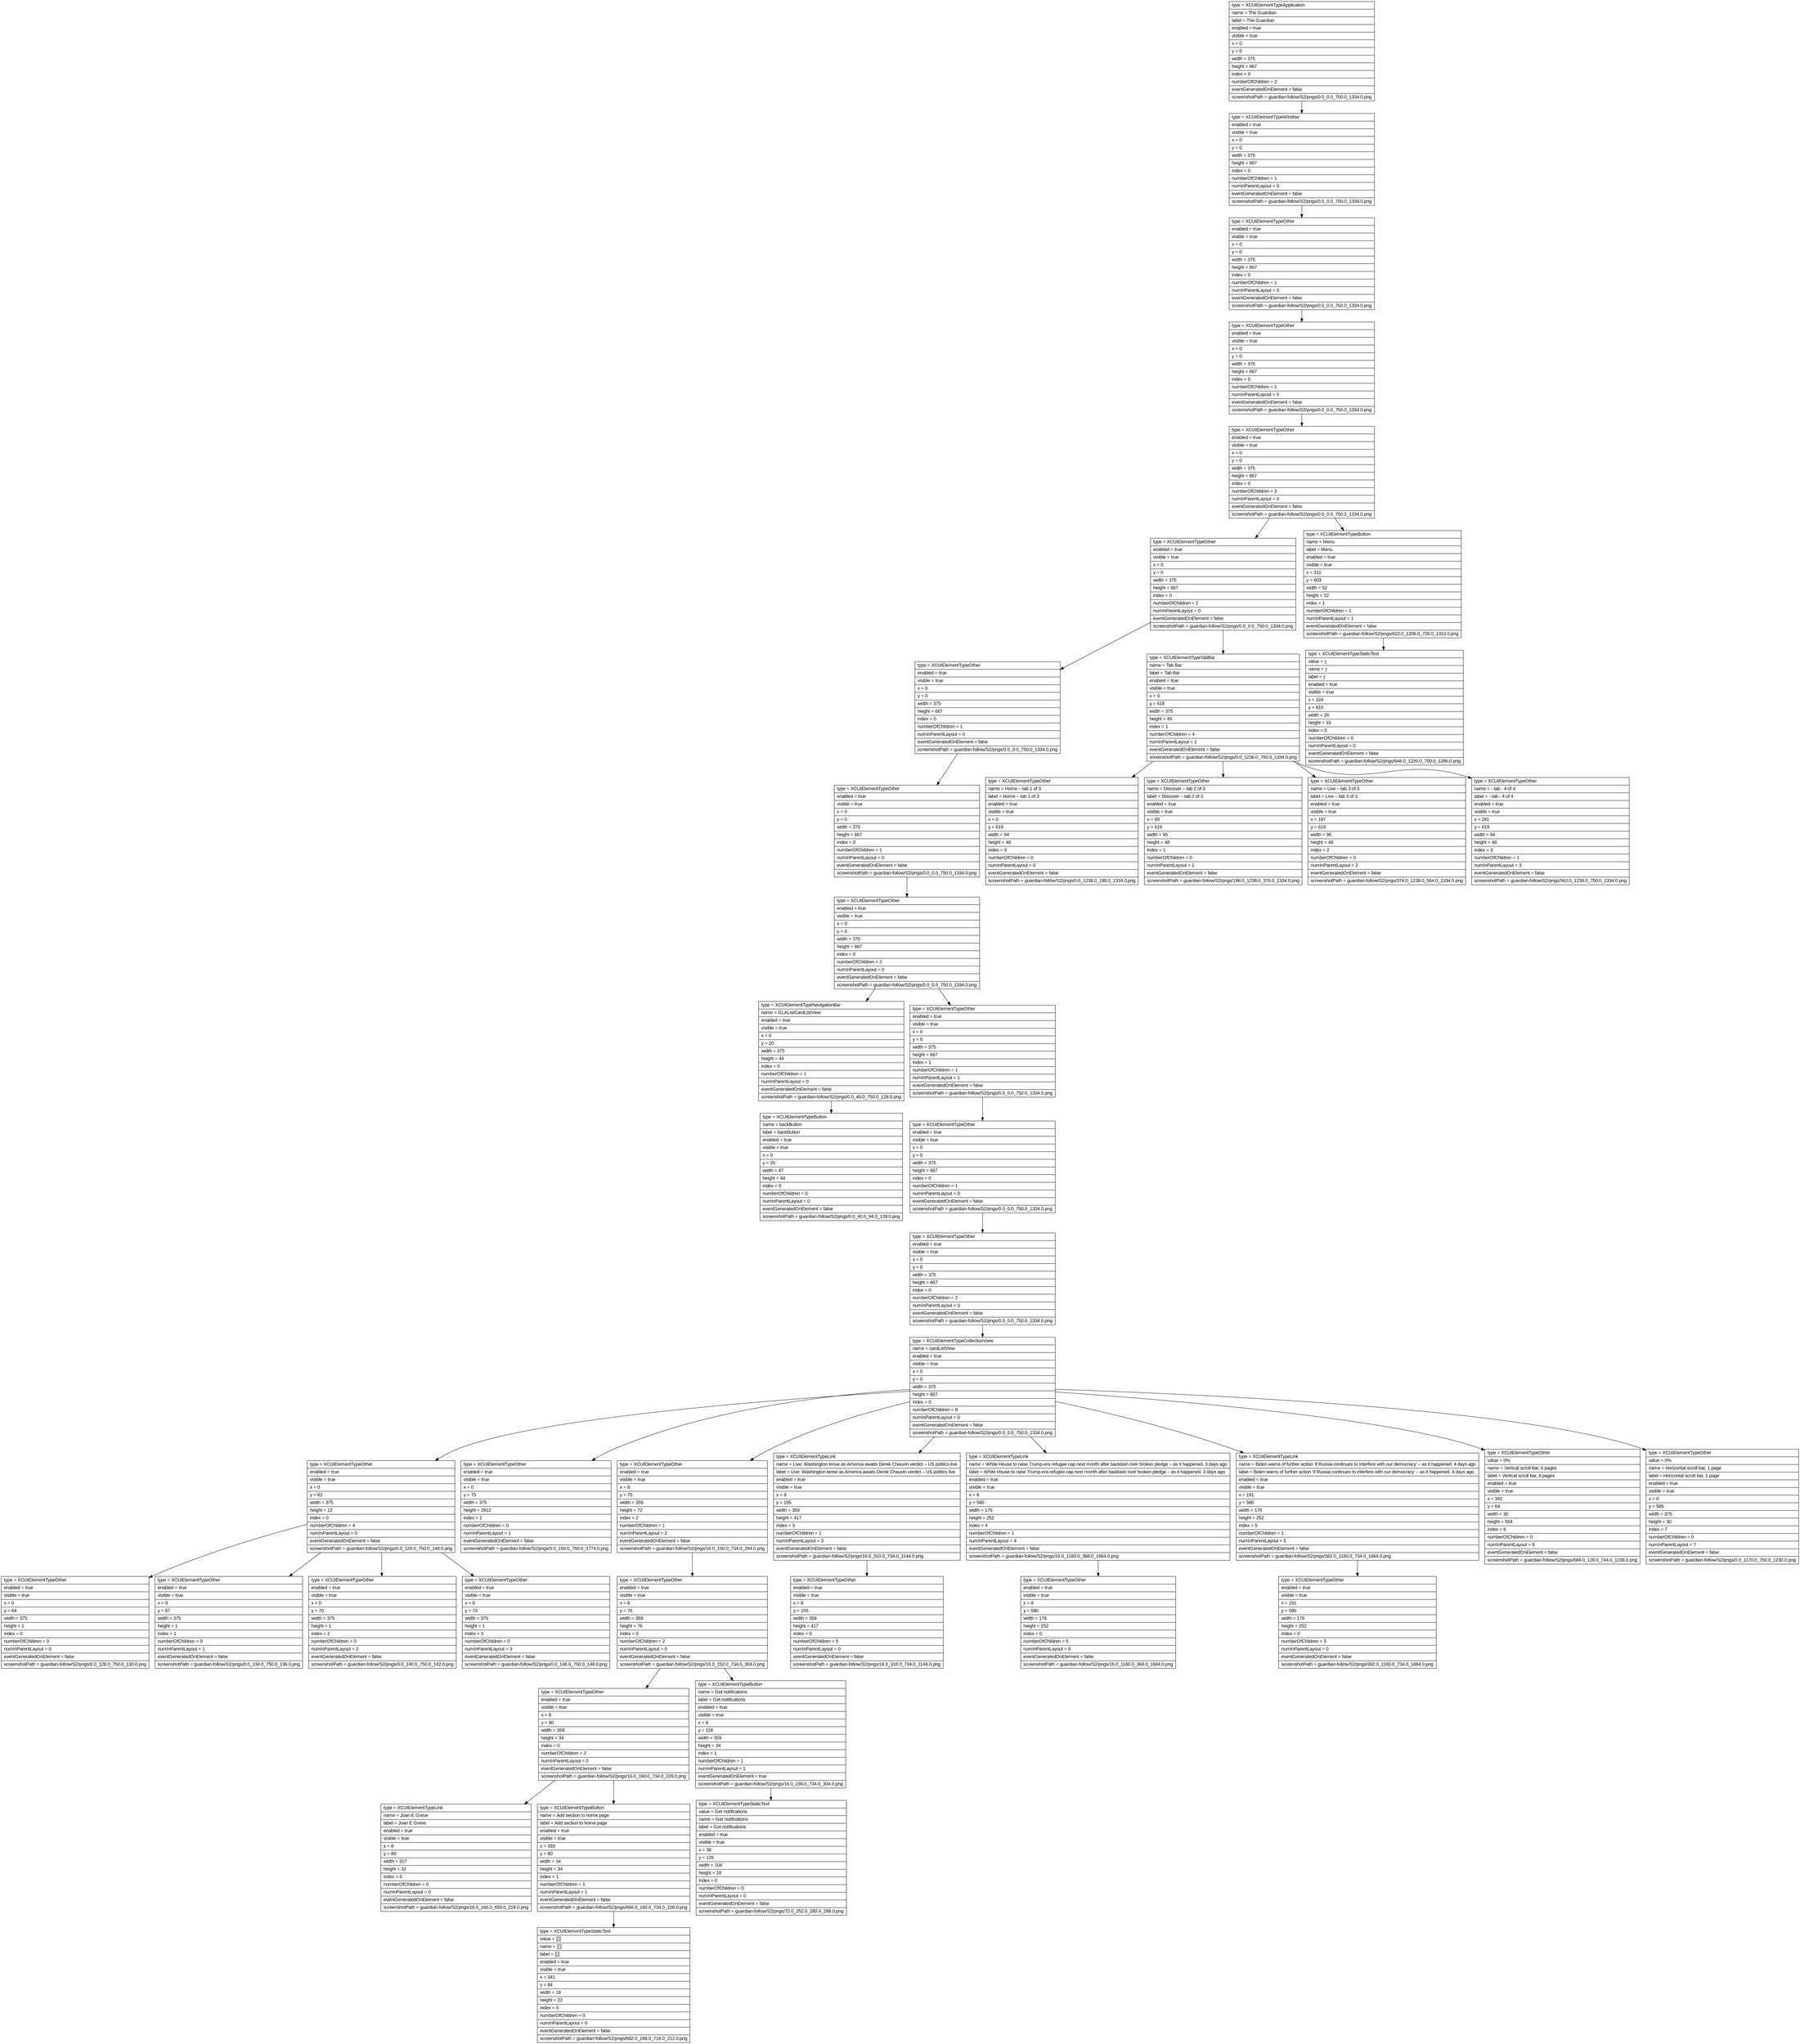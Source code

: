 digraph Layout {

	node [shape=record fontname=Arial];

	0	[label="{type = XCUIElementTypeApplication\l|name = The Guardian\l|label = The Guardian\l|enabled = true\l|visible = true\l|x = 0\l|y = 0\l|width = 375\l|height = 667\l|index = 0\l|numberOfChildren = 2\l|eventGeneratedOnElement = false \l|screenshotPath = guardian-follow/S2/pngs/0.0_0.0_750.0_1334.0.png\l}"]
	1	[label="{type = XCUIElementTypeWindow\l|enabled = true\l|visible = true\l|x = 0\l|y = 0\l|width = 375\l|height = 667\l|index = 0\l|numberOfChildren = 1\l|numInParentLayout = 0\l|eventGeneratedOnElement = false \l|screenshotPath = guardian-follow/S2/pngs/0.0_0.0_750.0_1334.0.png\l}"]
	2	[label="{type = XCUIElementTypeOther\l|enabled = true\l|visible = true\l|x = 0\l|y = 0\l|width = 375\l|height = 667\l|index = 0\l|numberOfChildren = 1\l|numInParentLayout = 0\l|eventGeneratedOnElement = false \l|screenshotPath = guardian-follow/S2/pngs/0.0_0.0_750.0_1334.0.png\l}"]
	3	[label="{type = XCUIElementTypeOther\l|enabled = true\l|visible = true\l|x = 0\l|y = 0\l|width = 375\l|height = 667\l|index = 0\l|numberOfChildren = 1\l|numInParentLayout = 0\l|eventGeneratedOnElement = false \l|screenshotPath = guardian-follow/S2/pngs/0.0_0.0_750.0_1334.0.png\l}"]
	4	[label="{type = XCUIElementTypeOther\l|enabled = true\l|visible = true\l|x = 0\l|y = 0\l|width = 375\l|height = 667\l|index = 0\l|numberOfChildren = 2\l|numInParentLayout = 0\l|eventGeneratedOnElement = false \l|screenshotPath = guardian-follow/S2/pngs/0.0_0.0_750.0_1334.0.png\l}"]
	5	[label="{type = XCUIElementTypeOther\l|enabled = true\l|visible = true\l|x = 0\l|y = 0\l|width = 375\l|height = 667\l|index = 0\l|numberOfChildren = 2\l|numInParentLayout = 0\l|eventGeneratedOnElement = false \l|screenshotPath = guardian-follow/S2/pngs/0.0_0.0_750.0_1334.0.png\l}"]
	6	[label="{type = XCUIElementTypeButton\l|name = Menu\l|label = Menu\l|enabled = true\l|visible = true\l|x = 311\l|y = 603\l|width = 52\l|height = 52\l|index = 1\l|numberOfChildren = 1\l|numInParentLayout = 1\l|eventGeneratedOnElement = false \l|screenshotPath = guardian-follow/S2/pngs/622.0_1206.0_726.0_1310.0.png\l}"]
	7	[label="{type = XCUIElementTypeOther\l|enabled = true\l|visible = true\l|x = 0\l|y = 0\l|width = 375\l|height = 667\l|index = 0\l|numberOfChildren = 1\l|numInParentLayout = 0\l|eventGeneratedOnElement = false \l|screenshotPath = guardian-follow/S2/pngs/0.0_0.0_750.0_1334.0.png\l}"]
	8	[label="{type = XCUIElementTypeTabBar\l|name = Tab Bar\l|label = Tab Bar\l|enabled = true\l|visible = true\l|x = 0\l|y = 618\l|width = 375\l|height = 49\l|index = 1\l|numberOfChildren = 4\l|numInParentLayout = 1\l|eventGeneratedOnElement = false \l|screenshotPath = guardian-follow/S2/pngs/0.0_1236.0_750.0_1334.0.png\l}"]
	9	[label="{type = XCUIElementTypeStaticText\l|value = \l|name = \l|label = \l|enabled = true\l|visible = true\l|x = 324\l|y = 610\l|width = 26\l|height = 33\l|index = 0\l|numberOfChildren = 0\l|numInParentLayout = 0\l|eventGeneratedOnElement = false \l|screenshotPath = guardian-follow/S2/pngs/648.0_1220.0_700.0_1286.0.png\l}"]
	10	[label="{type = XCUIElementTypeOther\l|enabled = true\l|visible = true\l|x = 0\l|y = 0\l|width = 375\l|height = 667\l|index = 0\l|numberOfChildren = 1\l|numInParentLayout = 0\l|eventGeneratedOnElement = false \l|screenshotPath = guardian-follow/S2/pngs/0.0_0.0_750.0_1334.0.png\l}"]
	11	[label="{type = XCUIElementTypeOther\l|name = Home – tab 1 of 3\l|label = Home – tab 1 of 3\l|enabled = true\l|visible = true\l|x = 0\l|y = 619\l|width = 94\l|height = 48\l|index = 0\l|numberOfChildren = 0\l|numInParentLayout = 0\l|eventGeneratedOnElement = false \l|screenshotPath = guardian-follow/S2/pngs/0.0_1238.0_188.0_1334.0.png\l}"]
	12	[label="{type = XCUIElementTypeOther\l|name = Discover – tab 2 of 3\l|label = Discover – tab 2 of 3\l|enabled = true\l|visible = true\l|x = 93\l|y = 619\l|width = 95\l|height = 48\l|index = 1\l|numberOfChildren = 0\l|numInParentLayout = 1\l|eventGeneratedOnElement = false \l|screenshotPath = guardian-follow/S2/pngs/186.0_1238.0_376.0_1334.0.png\l}"]
	13	[label="{type = XCUIElementTypeOther\l|name = Live – tab 3 of 3\l|label = Live – tab 3 of 3\l|enabled = true\l|visible = true\l|x = 187\l|y = 619\l|width = 95\l|height = 48\l|index = 2\l|numberOfChildren = 0\l|numInParentLayout = 2\l|eventGeneratedOnElement = false \l|screenshotPath = guardian-follow/S2/pngs/374.0_1238.0_564.0_1334.0.png\l}"]
	14	[label="{type = XCUIElementTypeOther\l|name =  - tab - 4 of 4\l|label =  - tab - 4 of 4\l|enabled = true\l|visible = true\l|x = 281\l|y = 619\l|width = 94\l|height = 48\l|index = 3\l|numberOfChildren = 1\l|numInParentLayout = 3\l|eventGeneratedOnElement = false \l|screenshotPath = guardian-follow/S2/pngs/562.0_1238.0_750.0_1334.0.png\l}"]
	15	[label="{type = XCUIElementTypeOther\l|enabled = true\l|visible = true\l|x = 0\l|y = 0\l|width = 375\l|height = 667\l|index = 0\l|numberOfChildren = 2\l|numInParentLayout = 0\l|eventGeneratedOnElement = false \l|screenshotPath = guardian-follow/S2/pngs/0.0_0.0_750.0_1334.0.png\l}"]
	16	[label="{type = XCUIElementTypeNavigationBar\l|name = GLAListCardListView\l|enabled = true\l|visible = true\l|x = 0\l|y = 20\l|width = 375\l|height = 44\l|index = 0\l|numberOfChildren = 1\l|numInParentLayout = 0\l|eventGeneratedOnElement = false \l|screenshotPath = guardian-follow/S2/pngs/0.0_40.0_750.0_128.0.png\l}"]
	17	[label="{type = XCUIElementTypeOther\l|enabled = true\l|visible = true\l|x = 0\l|y = 0\l|width = 375\l|height = 667\l|index = 1\l|numberOfChildren = 1\l|numInParentLayout = 1\l|eventGeneratedOnElement = false \l|screenshotPath = guardian-follow/S2/pngs/0.0_0.0_750.0_1334.0.png\l}"]
	18	[label="{type = XCUIElementTypeButton\l|name = backButton\l|label = backButton\l|enabled = true\l|visible = true\l|x = 0\l|y = 20\l|width = 47\l|height = 44\l|index = 0\l|numberOfChildren = 0\l|numInParentLayout = 0\l|eventGeneratedOnElement = false \l|screenshotPath = guardian-follow/S2/pngs/0.0_40.0_94.0_128.0.png\l}"]
	19	[label="{type = XCUIElementTypeOther\l|enabled = true\l|visible = true\l|x = 0\l|y = 0\l|width = 375\l|height = 667\l|index = 0\l|numberOfChildren = 1\l|numInParentLayout = 0\l|eventGeneratedOnElement = false \l|screenshotPath = guardian-follow/S2/pngs/0.0_0.0_750.0_1334.0.png\l}"]
	20	[label="{type = XCUIElementTypeOther\l|enabled = true\l|visible = true\l|x = 0\l|y = 0\l|width = 375\l|height = 667\l|index = 0\l|numberOfChildren = 2\l|numInParentLayout = 0\l|eventGeneratedOnElement = false \l|screenshotPath = guardian-follow/S2/pngs/0.0_0.0_750.0_1334.0.png\l}"]
	21	[label="{type = XCUIElementTypeCollectionView\l|name = cardListView\l|enabled = true\l|visible = true\l|x = 0\l|y = 0\l|width = 375\l|height = 667\l|index = 0\l|numberOfChildren = 8\l|numInParentLayout = 0\l|eventGeneratedOnElement = false \l|screenshotPath = guardian-follow/S2/pngs/0.0_0.0_750.0_1334.0.png\l}"]
	22	[label="{type = XCUIElementTypeOther\l|enabled = true\l|visible = true\l|x = 0\l|y = 62\l|width = 375\l|height = 12\l|index = 0\l|numberOfChildren = 4\l|numInParentLayout = 0\l|eventGeneratedOnElement = false \l|screenshotPath = guardian-follow/S2/pngs/0.0_124.0_750.0_148.0.png\l}"]
	23	[label="{type = XCUIElementTypeOther\l|enabled = true\l|visible = true\l|x = 0\l|y = 75\l|width = 375\l|height = 2812\l|index = 1\l|numberOfChildren = 0\l|numInParentLayout = 1\l|eventGeneratedOnElement = false \l|screenshotPath = guardian-follow/S2/pngs/0.0_150.0_750.0_5774.0.png\l}"]
	24	[label="{type = XCUIElementTypeOther\l|enabled = true\l|visible = true\l|x = 8\l|y = 75\l|width = 359\l|height = 72\l|index = 2\l|numberOfChildren = 1\l|numInParentLayout = 2\l|eventGeneratedOnElement = false \l|screenshotPath = guardian-follow/S2/pngs/16.0_150.0_734.0_294.0.png\l}"]
	25	[label="{type = XCUIElementTypeLink\l|name = Live: Washington tense as America awaits Derek Chauvin verdict – US politics live\l|label = Live: Washington tense as America awaits Derek Chauvin verdict – US politics live\l|enabled = true\l|visible = true\l|x = 8\l|y = 155\l|width = 359\l|height = 417\l|index = 3\l|numberOfChildren = 1\l|numInParentLayout = 3\l|eventGeneratedOnElement = false \l|screenshotPath = guardian-follow/S2/pngs/16.0_310.0_734.0_1144.0.png\l}"]
	26	[label="{type = XCUIElementTypeLink\l|name = White House to raise Trump-era refugee cap next month after backlash over broken pledge – as it happened. 3 days ago\l|label = White House to raise Trump-era refugee cap next month after backlash over broken pledge – as it happened. 3 days ago\l|enabled = true\l|visible = true\l|x = 8\l|y = 580\l|width = 176\l|height = 252\l|index = 4\l|numberOfChildren = 1\l|numInParentLayout = 4\l|eventGeneratedOnElement = false \l|screenshotPath = guardian-follow/S2/pngs/16.0_1160.0_368.0_1664.0.png\l}"]
	27	[label="{type = XCUIElementTypeLink\l|name = Biden warns of further action ‘if Russia continues to interfere with our democracy’ – as it happened. 4 days ago\l|label = Biden warns of further action ‘if Russia continues to interfere with our democracy’ – as it happened. 4 days ago\l|enabled = true\l|visible = true\l|x = 191\l|y = 580\l|width = 176\l|height = 252\l|index = 5\l|numberOfChildren = 1\l|numInParentLayout = 5\l|eventGeneratedOnElement = false \l|screenshotPath = guardian-follow/S2/pngs/382.0_1160.0_734.0_1664.0.png\l}"]
	28	[label="{type = XCUIElementTypeOther\l|value = 0%\l|name = Vertical scroll bar, 6 pages\l|label = Vertical scroll bar, 6 pages\l|enabled = true\l|visible = true\l|x = 342\l|y = 64\l|width = 30\l|height = 554\l|index = 6\l|numberOfChildren = 0\l|numInParentLayout = 6\l|eventGeneratedOnElement = false \l|screenshotPath = guardian-follow/S2/pngs/684.0_128.0_744.0_1236.0.png\l}"]
	29	[label="{type = XCUIElementTypeOther\l|value = 0%\l|name = Horizontal scroll bar, 1 page\l|label = Horizontal scroll bar, 1 page\l|enabled = true\l|visible = true\l|x = 0\l|y = 585\l|width = 375\l|height = 30\l|index = 7\l|numberOfChildren = 0\l|numInParentLayout = 7\l|eventGeneratedOnElement = false \l|screenshotPath = guardian-follow/S2/pngs/0.0_1170.0_750.0_1230.0.png\l}"]
	30	[label="{type = XCUIElementTypeOther\l|enabled = true\l|visible = true\l|x = 0\l|y = 64\l|width = 375\l|height = 1\l|index = 0\l|numberOfChildren = 0\l|numInParentLayout = 0\l|eventGeneratedOnElement = false \l|screenshotPath = guardian-follow/S2/pngs/0.0_128.0_750.0_130.0.png\l}"]
	31	[label="{type = XCUIElementTypeOther\l|enabled = true\l|visible = true\l|x = 0\l|y = 67\l|width = 375\l|height = 1\l|index = 1\l|numberOfChildren = 0\l|numInParentLayout = 1\l|eventGeneratedOnElement = false \l|screenshotPath = guardian-follow/S2/pngs/0.0_134.0_750.0_136.0.png\l}"]
	32	[label="{type = XCUIElementTypeOther\l|enabled = true\l|visible = true\l|x = 0\l|y = 70\l|width = 375\l|height = 1\l|index = 2\l|numberOfChildren = 0\l|numInParentLayout = 2\l|eventGeneratedOnElement = false \l|screenshotPath = guardian-follow/S2/pngs/0.0_140.0_750.0_142.0.png\l}"]
	33	[label="{type = XCUIElementTypeOther\l|enabled = true\l|visible = true\l|x = 0\l|y = 73\l|width = 375\l|height = 1\l|index = 3\l|numberOfChildren = 0\l|numInParentLayout = 3\l|eventGeneratedOnElement = false \l|screenshotPath = guardian-follow/S2/pngs/0.0_146.0_750.0_148.0.png\l}"]
	34	[label="{type = XCUIElementTypeOther\l|enabled = true\l|visible = true\l|x = 8\l|y = 76\l|width = 359\l|height = 76\l|index = 0\l|numberOfChildren = 2\l|numInParentLayout = 0\l|eventGeneratedOnElement = false \l|screenshotPath = guardian-follow/S2/pngs/16.0_152.0_734.0_304.0.png\l}"]
	35	[label="{type = XCUIElementTypeOther\l|enabled = true\l|visible = true\l|x = 8\l|y = 155\l|width = 359\l|height = 417\l|index = 0\l|numberOfChildren = 5\l|numInParentLayout = 0\l|eventGeneratedOnElement = false \l|screenshotPath = guardian-follow/S2/pngs/16.0_310.0_734.0_1144.0.png\l}"]
	36	[label="{type = XCUIElementTypeOther\l|enabled = true\l|visible = true\l|x = 8\l|y = 580\l|width = 176\l|height = 252\l|index = 0\l|numberOfChildren = 5\l|numInParentLayout = 0\l|eventGeneratedOnElement = false \l|screenshotPath = guardian-follow/S2/pngs/16.0_1160.0_368.0_1664.0.png\l}"]
	37	[label="{type = XCUIElementTypeOther\l|enabled = true\l|visible = true\l|x = 191\l|y = 580\l|width = 176\l|height = 252\l|index = 0\l|numberOfChildren = 5\l|numInParentLayout = 0\l|eventGeneratedOnElement = false \l|screenshotPath = guardian-follow/S2/pngs/382.0_1160.0_734.0_1664.0.png\l}"]
	38	[label="{type = XCUIElementTypeOther\l|enabled = true\l|visible = true\l|x = 8\l|y = 80\l|width = 359\l|height = 34\l|index = 0\l|numberOfChildren = 2\l|numInParentLayout = 0\l|eventGeneratedOnElement = false \l|screenshotPath = guardian-follow/S2/pngs/16.0_160.0_734.0_228.0.png\l}"]
	39	[label="{type = XCUIElementTypeButton\l|name = Get notifications\l|label = Get notifications\l|enabled = true\l|visible = true\l|x = 8\l|y = 118\l|width = 359\l|height = 34\l|index = 1\l|numberOfChildren = 1\l|numInParentLayout = 1\l|eventGeneratedOnElement = true \l|screenshotPath = guardian-follow/S2/pngs/16.0_236.0_734.0_304.0.png\l}"]
	40	[label="{type = XCUIElementTypeLink\l|name = Joan E Greve\l|label = Joan E Greve\l|enabled = true\l|visible = true\l|x = 8\l|y = 80\l|width = 317\l|height = 32\l|index = 0\l|numberOfChildren = 0\l|numInParentLayout = 0\l|eventGeneratedOnElement = false \l|screenshotPath = guardian-follow/S2/pngs/16.0_160.0_650.0_224.0.png\l}"]
	41	[label="{type = XCUIElementTypeButton\l|name = Add section to home page\l|label = Add section to home page\l|enabled = true\l|visible = true\l|x = 333\l|y = 80\l|width = 34\l|height = 34\l|index = 1\l|numberOfChildren = 1\l|numInParentLayout = 1\l|eventGeneratedOnElement = false \l|screenshotPath = guardian-follow/S2/pngs/666.0_160.0_734.0_228.0.png\l}"]
	42	[label="{type = XCUIElementTypeStaticText\l|value = Get notifications\l|name = Get notifications\l|label = Get notifications\l|enabled = true\l|visible = true\l|x = 36\l|y = 126\l|width = 104\l|height = 18\l|index = 0\l|numberOfChildren = 0\l|numInParentLayout = 0\l|eventGeneratedOnElement = false \l|screenshotPath = guardian-follow/S2/pngs/72.0_252.0_280.0_288.0.png\l}"]
	43	[label="{type = XCUIElementTypeStaticText\l|value = \l|name = \l|label = \l|enabled = true\l|visible = true\l|x = 341\l|y = 84\l|width = 18\l|height = 22\l|index = 0\l|numberOfChildren = 0\l|numInParentLayout = 0\l|eventGeneratedOnElement = false \l|screenshotPath = guardian-follow/S2/pngs/682.0_168.0_718.0_212.0.png\l}"]


	0 -> 1
	1 -> 2
	2 -> 3
	3 -> 4
	4 -> 5
	4 -> 6
	5 -> 7
	5 -> 8
	6 -> 9
	7 -> 10
	8 -> 11
	8 -> 12
	8 -> 13
	8 -> 14
	10 -> 15
	15 -> 16
	15 -> 17
	16 -> 18
	17 -> 19
	19 -> 20
	20 -> 21
	21 -> 22
	21 -> 23
	21 -> 24
	21 -> 25
	21 -> 26
	21 -> 27
	21 -> 28
	21 -> 29
	22 -> 30
	22 -> 31
	22 -> 32
	22 -> 33
	24 -> 34
	25 -> 35
	26 -> 36
	27 -> 37
	34 -> 38
	34 -> 39
	38 -> 40
	38 -> 41
	39 -> 42
	41 -> 43


}
